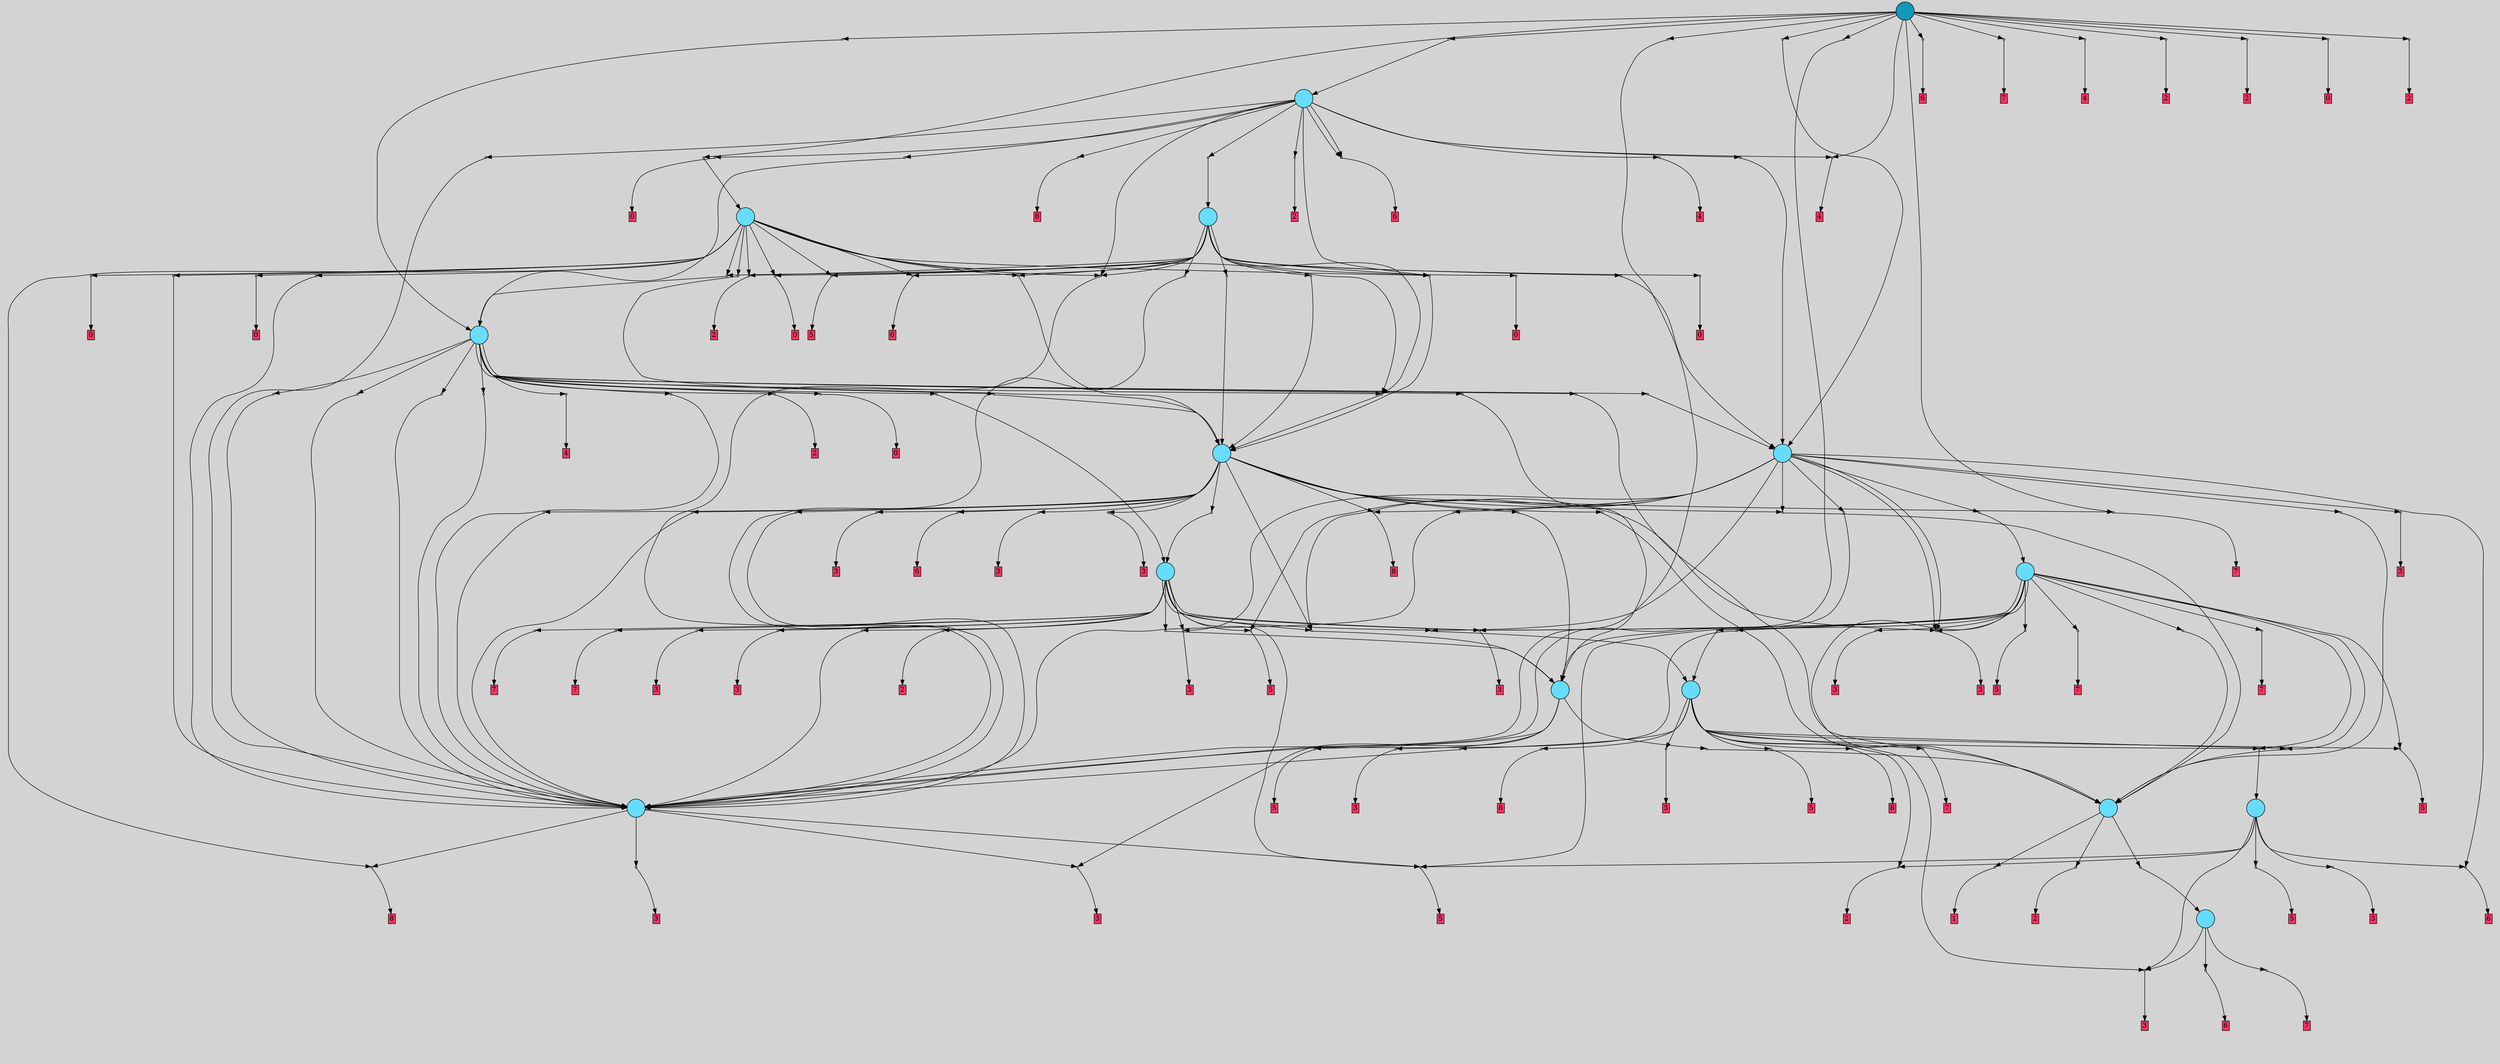 // File exported with GEGELATI v1.3.1
// On the 2024-07-13 07:13:39
// With the MARL::MarlTPGGraphDotExporter
digraph{
	graph[pad = "0.212, 0.055" bgcolor = lightgray]
	node[shape=circle style = filled label = ""]
		T25 [fillcolor="#66ddff"]
		T28 [fillcolor="#66ddff"]
		T40 [fillcolor="#66ddff"]
		T43 [fillcolor="#66ddff"]
		T65 [fillcolor="#66ddff"]
		T87 [fillcolor="#66ddff"]
		T187 [fillcolor="#66ddff"]
		T233 [fillcolor="#66ddff"]
		T283 [fillcolor="#66ddff"]
		T302 [fillcolor="#66ddff"]
		T619 [fillcolor="#66ddff"]
		T725 [fillcolor="#66ddff"]
		T745 [fillcolor="#66ddff"]
		T835 [fillcolor="#66ddff"]
		T925 [fillcolor="#1199bb"]
		P26494 [fillcolor="#cccccc" shape=point] //
		I26494 [shape=box style=invis label="8|4&0|5#4|6&#92;n0|3&1|1#2|6&#92;n"]
		P26494 -> I26494[style=invis]
		A14895 [fillcolor="#ff3366" shape=box margin=0.03 width=0 height=0 label="6"]
		T25 -> P26494 -> A14895
		P26495 [fillcolor="#cccccc" shape=point] //
		I26495 [shape=box style=invis label="3|6&1|7#4|7&#92;n4|2&0|1#0|3&#92;n5|6&4|7#3|1&#92;n0|6&4|0#4|1&#92;n6|7&1|6#0|7&#92;n8|0&1|5#3|3&#92;n5|6&3|1#1|7&#92;n1|6&0|4#3|7&#92;n6|0&2|2#4|4&#92;n"]
		P26495 -> I26495[style=invis]
		A14896 [fillcolor="#ff3366" shape=box margin=0.03 width=0 height=0 label="7"]
		T25 -> P26495 -> A14896
		P26496 [fillcolor="#cccccc" shape=point] //
		I26496 [shape=box style=invis label="7|1&1|2#3|5&#92;n8|3&2|0#3|1&#92;n2|5&0|0#3|7&#92;n0|2&0|7#3|3&#92;n3|0&0|0#2|3&#92;n8|3&4|2#2|6&#92;n2|5&1|6#2|1&#92;n"]
		P26496 -> I26496[style=invis]
		A14897 [fillcolor="#ff3366" shape=box margin=0.03 width=0 height=0 label="3"]
		T25 -> P26496 -> A14897
		P26497 [fillcolor="#cccccc" shape=point] //
		I26497 [shape=box style=invis label="4|6&4|7#0|3&#92;n"]
		P26497 -> I26497[style=invis]
		A14898 [fillcolor="#ff3366" shape=box margin=0.03 width=0 height=0 label="3"]
		T28 -> P26497 -> A14898
		P26498 [fillcolor="#cccccc" shape=point] //
		I26498 [shape=box style=invis label="0|4&2|0#0|2&#92;n2|0&3|4#4|4&#92;n8|0&0|7#1|7&#92;n4|1&3|7#1|3&#92;n5|7&2|7#1|2&#92;n6|4&0|4#3|4&#92;n7|3&2|4#1|2&#92;n7|0&2|7#4|5&#92;n"]
		P26498 -> I26498[style=invis]
		A14899 [fillcolor="#ff3366" shape=box margin=0.03 width=0 height=0 label="8"]
		T28 -> P26498 -> A14899
		P26499 [fillcolor="#cccccc" shape=point] //
		I26499 [shape=box style=invis label="1|7&3|4#1|0&#92;n0|5&0|2#0|1&#92;n2|4&3|2#4|1&#92;n"]
		P26499 -> I26499[style=invis]
		A14900 [fillcolor="#ff3366" shape=box margin=0.03 width=0 height=0 label="5"]
		T28 -> P26499 -> A14900
		P26500 [fillcolor="#cccccc" shape=point] //
		I26500 [shape=box style=invis label="6|3&2|3#4|1&#92;n6|3&1|5#1|1&#92;n5|4&3|3#3|6&#92;n4|1&4|2#0|6&#92;n7|0&2|2#4|7&#92;n"]
		P26500 -> I26500[style=invis]
		A14901 [fillcolor="#ff3366" shape=box margin=0.03 width=0 height=0 label="3"]
		T28 -> P26500 -> A14901
		P26501 [fillcolor="#cccccc" shape=point] //
		I26501 [shape=box style=invis label="6|5&2|6#4|7&#92;n4|7&2|4#2|5&#92;n1|5&2|3#4|5&#92;n0|3&3|0#0|5&#92;n"]
		P26501 -> I26501[style=invis]
		A14902 [fillcolor="#ff3366" shape=box margin=0.03 width=0 height=0 label="6"]
		T40 -> P26501 -> A14902
		P26502 [fillcolor="#cccccc" shape=point] //
		I26502 [shape=box style=invis label="4|4&1|2#2|7&#92;n2|4&4|2#2|0&#92;n4|7&2|5#1|6&#92;n1|5&4|5#3|0&#92;n4|7&0|3#4|0&#92;n3|1&2|2#1|0&#92;n"]
		P26502 -> I26502[style=invis]
		A14903 [fillcolor="#ff3366" shape=box margin=0.03 width=0 height=0 label="2"]
		T40 -> P26502 -> A14903
		P26503 [fillcolor="#cccccc" shape=point] //
		I26503 [shape=box style=invis label="2|4&0|4#1|3&#92;n4|2&0|3#3|6&#92;n6|4&2|5#4|3&#92;n"]
		P26503 -> I26503[style=invis]
		A14904 [fillcolor="#ff3366" shape=box margin=0.03 width=0 height=0 label="5"]
		T40 -> P26503 -> A14904
		T40 -> P26496
		T40 -> P26499
		P26504 [fillcolor="#cccccc" shape=point] //
		I26504 [shape=box style=invis label="7|1&1|2#3|5&#92;n0|0&2|2#2|4&#92;n2|5&0|0#3|7&#92;n0|2&0|7#3|3&#92;n8|3&2|0#3|1&#92;n8|3&4|2#2|6&#92;n2|5&1|6#2|1&#92;n"]
		P26504 -> I26504[style=invis]
		A14905 [fillcolor="#ff3366" shape=box margin=0.03 width=0 height=0 label="3"]
		T40 -> P26504 -> A14905
		P26505 [fillcolor="#cccccc" shape=point] //
		I26505 [shape=box style=invis label="4|5&1|0#2|6&#92;n5|1&3|5#3|0&#92;n6|0&3|0#2|3&#92;n"]
		P26505 -> I26505[style=invis]
		A14906 [fillcolor="#ff3366" shape=box margin=0.03 width=0 height=0 label="1"]
		T43 -> P26505 -> A14906
		P26506 [fillcolor="#cccccc" shape=point] //
		I26506 [shape=box style=invis label="7|0&2|7#0|0&#92;n7|4&2|1#0|3&#92;n2|7&2|4#0|1&#92;n1|4&2|1#2|2&#92;n1|7&3|0#3|4&#92;n"]
		P26506 -> I26506[style=invis]
		A14907 [fillcolor="#ff3366" shape=box margin=0.03 width=0 height=0 label="2"]
		T43 -> P26506 -> A14907
		P26507 [fillcolor="#cccccc" shape=point] //
		I26507 [shape=box style=invis label="1|7&3|4#1|7&#92;n2|7&3|2#4|1&#92;n2|0&2|1#3|2&#92;n"]
		P26507 -> I26507[style=invis]
		T43 -> P26507 -> T25
		P26508 [fillcolor="#cccccc" shape=point] //
		I26508 [shape=box style=invis label="5|0&4|7#0|6&#92;n0|5&0|2#0|1&#92;n0|3&3|0#4|1&#92;n1|2&3|4#1|0&#92;n5|1&2|2#0|1&#92;n"]
		P26508 -> I26508[style=invis]
		A14908 [fillcolor="#ff3366" shape=box margin=0.03 width=0 height=0 label="5"]
		T65 -> P26508 -> A14908
		P26509 [fillcolor="#cccccc" shape=point] //
		I26509 [shape=box style=invis label="7|4&1|2#3|5&#92;n0|0&2|2#2|4&#92;n8|3&4|2#2|6&#92;n2|5&1|6#2|3&#92;n0|2&0|7#3|3&#92;n"]
		P26509 -> I26509[style=invis]
		T65 -> P26509 -> T43
		T65 -> P26500
		P26510 [fillcolor="#cccccc" shape=point] //
		I26510 [shape=box style=invis label="6|3&2|3#4|1&#92;n5|4&3|3#3|6&#92;n8|4&4|3#2|0&#92;n6|3&1|5#1|1&#92;n4|1&4|1#0|6&#92;n7|0&2|2#4|7&#92;n"]
		P26510 -> I26510[style=invis]
		A14909 [fillcolor="#ff3366" shape=box margin=0.03 width=0 height=0 label="3"]
		T65 -> P26510 -> A14909
		T87 -> P26502
		P26511 [fillcolor="#cccccc" shape=point] //
		I26511 [shape=box style=invis label="5|1&2|2#0|1&#92;n8|7&4|1#3|5&#92;n0|5&0|2#0|1&#92;n2|3&3|0#4|1&#92;n1|2&3|4#1|0&#92;n5|0&4|7#0|6&#92;n"]
		P26511 -> I26511[style=invis]
		A14910 [fillcolor="#ff3366" shape=box margin=0.03 width=0 height=0 label="5"]
		T87 -> P26511 -> A14910
		P26512 [fillcolor="#cccccc" shape=point] //
		I26512 [shape=box style=invis label="2|5&1|6#2|3&#92;n3|4&4|7#2|7&#92;n0|5&1|0#1|5&#92;n0|0&0|2#2|4&#92;n0|2&0|7#3|3&#92;n5|5&0|5#0|5&#92;n"]
		P26512 -> I26512[style=invis]
		T87 -> P26512 -> T43
		P26513 [fillcolor="#cccccc" shape=point] //
		I26513 [shape=box style=invis label="6|7&3|2#0|7&#92;n1|6&0|7#3|4&#92;n3|7&1|2#1|7&#92;n3|5&3|3#0|2&#92;n0|3&0|4#0|1&#92;n6|0&1|7#2|6&#92;n"]
		P26513 -> I26513[style=invis]
		T87 -> P26513 -> T28
		P26514 [fillcolor="#cccccc" shape=point] //
		I26514 [shape=box style=invis label="0|4&2|0#0|2&#92;n4|1&3|7#1|3&#92;n8|0&0|7#1|7&#92;n5|7&2|7#1|2&#92;n6|4&0|4#3|4&#92;n7|3&2|4#1|2&#92;n7|0&2|6#4|5&#92;n5|6&0|1#4|1&#92;n"]
		P26514 -> I26514[style=invis]
		A14911 [fillcolor="#ff3366" shape=box margin=0.03 width=0 height=0 label="8"]
		T87 -> P26514 -> A14911
		P26515 [fillcolor="#cccccc" shape=point] //
		I26515 [shape=box style=invis label="7|1&2|1#3|3&#92;n1|6&0|4#3|7&#92;n5|6&4|7#3|1&#92;n6|0&2|2#4|5&#92;n7|6&4|2#4|1&#92;n3|6&1|7#4|7&#92;n5|6&3|1#1|7&#92;n5|0&2|6#2|7&#92;n8|5&1|5#3|3&#92;n7|2&2|5#3|6&#92;n"]
		P26515 -> I26515[style=invis]
		A14912 [fillcolor="#ff3366" shape=box margin=0.03 width=0 height=0 label="7"]
		T87 -> P26515 -> A14912
		P26516 [fillcolor="#cccccc" shape=point] //
		I26516 [shape=box style=invis label="6|3&3|2#0|0&#92;n3|4&3|4#1|7&#92;n4|3&1|5#3|6&#92;n7|2&3|5#1|0&#92;n3|3&2|4#3|4&#92;n4|2&0|2#3|0&#92;n3|5&0|3#0|2&#92;n6|0&3|4#2|0&#92;n"]
		P26516 -> I26516[style=invis]
		A14913 [fillcolor="#ff3366" shape=box margin=0.03 width=0 height=0 label="3"]
		T87 -> P26516 -> A14913
		P26517 [fillcolor="#cccccc" shape=point] //
		I26517 [shape=box style=invis label="1|7&1|1#1|0&#92;n7|0&3|1#0|1&#92;n8|3&3|1#4|5&#92;n"]
		P26517 -> I26517[style=invis]
		A14914 [fillcolor="#ff3366" shape=box margin=0.03 width=0 height=0 label="5"]
		T87 -> P26517 -> A14914
		P26518 [fillcolor="#cccccc" shape=point] //
		I26518 [shape=box style=invis label="7|1&1|2#3|5&#92;n0|0&2|2#2|4&#92;n0|2&0|7#3|3&#92;n2|5&0|0#3|7&#92;n8|3&2|0#3|1&#92;n8|3&4|2#2|6&#92;n2|5&3|6#2|1&#92;n6|1&3|5#4|2&#92;n"]
		P26518 -> I26518[style=invis]
		T87 -> P26518 -> T40
		P26519 [fillcolor="#cccccc" shape=point] //
		I26519 [shape=box style=invis label="5|2&4|2#1|2&#92;n0|5&4|1#1|6&#92;n1|4&2|4#0|6&#92;n7|6&0|5#3|3&#92;n8|5&4|2#0|5&#92;n3|5&1|2#3|3&#92;n5|1&0|3#3|2&#92;n6|7&3|5#2|4&#92;n8|2&1|2#3|7&#92;n5|4&4|5#1|6&#92;n"]
		P26519 -> I26519[style=invis]
		A14915 [fillcolor="#ff3366" shape=box margin=0.03 width=0 height=0 label="8"]
		T87 -> P26519 -> A14915
		T87 -> P26496
		T187 -> P26511
		P26520 [fillcolor="#cccccc" shape=point] //
		I26520 [shape=box style=invis label="4|5&0|1#4|3&#92;n0|5&0|7#3|3&#92;n3|4&4|7#2|7&#92;n0|0&0|2#2|4&#92;n6|3&2|4#2|0&#92;n5|5&4|5#0|7&#92;n"]
		P26520 -> I26520[style=invis]
		T187 -> P26520 -> T43
		P26521 [fillcolor="#cccccc" shape=point] //
		I26521 [shape=box style=invis label="6|0&2|6#0|7&#92;n1|5&3|5#2|3&#92;n1|7&4|2#4|2&#92;n7|7&2|5#1|6&#92;n3|6&0|4#3|7&#92;n7|5&4|5#0|2&#92;n5|6&4|1#1|7&#92;n1|7&2|6#4|0&#92;n4|6&4|7#4|4&#92;n"]
		P26521 -> I26521[style=invis]
		A14916 [fillcolor="#ff3366" shape=box margin=0.03 width=0 height=0 label="7"]
		T187 -> P26521 -> A14916
		P26522 [fillcolor="#cccccc" shape=point] //
		I26522 [shape=box style=invis label="8|6&1|0#2|4&#92;n6|3&3|2#0|0&#92;n8|4&0|7#2|1&#92;n4|3&1|5#3|6&#92;n4|2&0|2#3|0&#92;n8|5&0|3#2|6&#92;n3|5&0|5#0|2&#92;n1|2&3|5#1|0&#92;n7|7&3|4#3|4&#92;n"]
		P26522 -> I26522[style=invis]
		A14917 [fillcolor="#ff3366" shape=box margin=0.03 width=0 height=0 label="3"]
		T187 -> P26522 -> A14917
		P26523 [fillcolor="#cccccc" shape=point] //
		I26523 [shape=box style=invis label="6|7&1|0#4|1&#92;n3|5&4|6#1|4&#92;n4|1&2|3#0|0&#92;n2|0&4|1#2|0&#92;n2|1&4|2#3|3&#92;n4|3&4|4#2|2&#92;n"]
		P26523 -> I26523[style=invis]
		T187 -> P26523 -> T87
		P26524 [fillcolor="#cccccc" shape=point] //
		I26524 [shape=box style=invis label="4|1&4|2#0|6&#92;n6|3&1|5#1|1&#92;n6|3&2|3#4|1&#92;n3|7&3|7#3|4&#92;n7|0&2|2#4|7&#92;n"]
		P26524 -> I26524[style=invis]
		A14918 [fillcolor="#ff3366" shape=box margin=0.03 width=0 height=0 label="3"]
		T187 -> P26524 -> A14918
		T187 -> P26499
		P26525 [fillcolor="#cccccc" shape=point] //
		I26525 [shape=box style=invis label="3|5&3|3#0|2&#92;n6|7&3|2#0|7&#92;n1|0&3|4#1|1&#92;n0|3&0|4#1|1&#92;n8|1&0|4#2|7&#92;n"]
		P26525 -> I26525[style=invis]
		T187 -> P26525 -> T28
		P26526 [fillcolor="#cccccc" shape=point] //
		I26526 [shape=box style=invis label="8|6&1|0#2|4&#92;n6|3&3|2#0|0&#92;n4|2&0|2#3|0&#92;n8|4&0|7#2|1&#92;n8|5&0|0#2|6&#92;n3|5&0|5#0|2&#92;n1|2&3|5#1|0&#92;n7|7&3|4#3|4&#92;n"]
		P26526 -> I26526[style=invis]
		A14919 [fillcolor="#ff3366" shape=box margin=0.03 width=0 height=0 label="3"]
		T187 -> P26526 -> A14919
		P26527 [fillcolor="#cccccc" shape=point] //
		I26527 [shape=box style=invis label="4|2&0|6#0|0&#92;n1|7&1|1#1|0&#92;n8|2&0|2#2|3&#92;n"]
		P26527 -> I26527[style=invis]
		A14920 [fillcolor="#ff3366" shape=box margin=0.03 width=0 height=0 label="5"]
		T187 -> P26527 -> A14920
		T187 -> P26512
		T187 -> P26518
		T187 -> P26515
		T187 -> P26522
		P26528 [fillcolor="#cccccc" shape=point] //
		I26528 [shape=box style=invis label="1|6&0|4#3|7&#92;n7|1&2|1#3|3&#92;n5|6&4|7#3|1&#92;n3|6&1|7#4|7&#92;n7|6&4|2#4|1&#92;n6|0&2|2#4|5&#92;n5|6&3|1#1|7&#92;n6|0&2|6#2|7&#92;n8|5&3|5#3|3&#92;n7|2&2|5#3|6&#92;n"]
		P26528 -> I26528[style=invis]
		A14921 [fillcolor="#ff3366" shape=box margin=0.03 width=0 height=0 label="7"]
		T187 -> P26528 -> A14921
		P26529 [fillcolor="#cccccc" shape=point] //
		I26529 [shape=box style=invis label="8|3&0|3#2|6&#92;n7|0&2|6#2|7&#92;n8|4&0|7#2|1&#92;n7|2&3|4#3|4&#92;n1|7&3|5#1|0&#92;n4|2&0|6#3|0&#92;n8|3&2|6#4|6&#92;n"]
		P26529 -> I26529[style=invis]
		A14922 [fillcolor="#ff3366" shape=box margin=0.03 width=0 height=0 label="3"]
		T233 -> P26529 -> A14922
		P26530 [fillcolor="#cccccc" shape=point] //
		I26530 [shape=box style=invis label="2|0&4|1#2|0&#92;n3|5&4|6#1|4&#92;n4|1&2|3#0|0&#92;n6|7&1|0#3|1&#92;n2|1&4|2#3|3&#92;n"]
		P26530 -> I26530[style=invis]
		T233 -> P26530 -> T87
		P26531 [fillcolor="#cccccc" shape=point] //
		I26531 [shape=box style=invis label="5|4&3|3#3|6&#92;n6|3&1|5#1|1&#92;n6|3&2|3#4|1&#92;n2|1&4|2#0|6&#92;n7|0&2|2#4|7&#92;n"]
		P26531 -> I26531[style=invis]
		A14923 [fillcolor="#ff3366" shape=box margin=0.03 width=0 height=0 label="3"]
		T233 -> P26531 -> A14923
		T233 -> P26499
		P26532 [fillcolor="#cccccc" shape=point] //
		I26532 [shape=box style=invis label="8|5&1|0#2|4&#92;n8|4&0|7#2|1&#92;n0|0&2|5#0|7&#92;n4|3&1|5#3|7&#92;n0|7&3|4#3|4&#92;n8|2&0|3#2|6&#92;n3|5&0|5#0|2&#92;n1|2&4|5#1|0&#92;n5|4&0|5#1|5&#92;n"]
		P26532 -> I26532[style=invis]
		A14924 [fillcolor="#ff3366" shape=box margin=0.03 width=0 height=0 label="3"]
		T233 -> P26532 -> A14924
		P26533 [fillcolor="#cccccc" shape=point] //
		I26533 [shape=box style=invis label="2|4&1|2#4|1&#92;n0|5&0|2#0|1&#92;n1|6&4|7#2|6&#92;n1|7&3|4#1|0&#92;n"]
		P26533 -> I26533[style=invis]
		A14925 [fillcolor="#ff3366" shape=box margin=0.03 width=0 height=0 label="5"]
		T233 -> P26533 -> A14925
		P26534 [fillcolor="#cccccc" shape=point] //
		I26534 [shape=box style=invis label="6|7&1|5#3|0&#92;n1|0&0|4#2|2&#92;n3|2&1|3#2|3&#92;n8|0&0|2#1|4&#92;n2|2&4|6#2|1&#92;n8|7&1|6#4|3&#92;n6|3&2|3#4|1&#92;n2|4&0|0#3|6&#92;n"]
		P26534 -> I26534[style=invis]
		T233 -> P26534 -> T65
		T233 -> P26522
		T233 -> P26522
		P26535 [fillcolor="#cccccc" shape=point] //
		I26535 [shape=box style=invis label="8|3&4|1#2|4&#92;n7|1&1|4#1|1&#92;n8|7&0|5#4|2&#92;n8|2&3|5#0|4&#92;n8|2&2|4#0|4&#92;n1|2&0|6#1|5&#92;n2|0&0|1#1|2&#92;n3|4&2|5#1|4&#92;n0|3&1|7#2|1&#92;n"]
		P26535 -> I26535[style=invis]
		T233 -> P26535 -> T28
		P26536 [fillcolor="#cccccc" shape=point] //
		I26536 [shape=box style=invis label="6|7&1|5#3|0&#92;n1|0&0|4#2|2&#92;n6|5&4|1#3|6&#92;n8|0&0|2#1|4&#92;n2|2&4|6#2|1&#92;n8|7&1|6#4|3&#92;n6|3&2|3#4|1&#92;n3|2&1|3#2|3&#92;n0|4&0|0#3|6&#92;n"]
		P26536 -> I26536[style=invis]
		T233 -> P26536 -> T65
		P26537 [fillcolor="#cccccc" shape=point] //
		I26537 [shape=box style=invis label="1|7&3|0#3|4&#92;n7|4&2|1#0|3&#92;n3|7&2|4#0|1&#92;n1|4&2|1#2|2&#92;n7|0&2|7#0|0&#92;n"]
		P26537 -> I26537[style=invis]
		A14926 [fillcolor="#ff3366" shape=box margin=0.03 width=0 height=0 label="2"]
		T233 -> P26537 -> A14926
		P26538 [fillcolor="#cccccc" shape=point] //
		I26538 [shape=box style=invis label="6|0&2|6#2|7&#92;n7|1&2|1#3|3&#92;n5|6&4|7#3|1&#92;n8|5&3|5#3|3&#92;n7|1&4|2#4|1&#92;n6|0&2|2#4|5&#92;n5|6&3|1#1|7&#92;n1|5&0|4#3|7&#92;n3|6&1|7#4|7&#92;n7|2&2|5#3|6&#92;n"]
		P26538 -> I26538[style=invis]
		A14927 [fillcolor="#ff3366" shape=box margin=0.03 width=0 height=0 label="7"]
		T233 -> P26538 -> A14927
		P26539 [fillcolor="#cccccc" shape=point] //
		I26539 [shape=box style=invis label="1|6&0|4#3|7&#92;n7|1&2|1#3|3&#92;n4|6&2|7#1|0&#92;n5|6&4|7#3|1&#92;n7|6&4|2#4|1&#92;n6|0&2|2#4|5&#92;n6|0&2|4#2|7&#92;n5|6&3|1#1|7&#92;n8|5&3|5#3|3&#92;n7|2&2|5#3|6&#92;n"]
		P26539 -> I26539[style=invis]
		A14928 [fillcolor="#ff3366" shape=box margin=0.03 width=0 height=0 label="7"]
		T233 -> P26539 -> A14928
		P26540 [fillcolor="#cccccc" shape=point] //
		I26540 [shape=box style=invis label="5|5&4|7#0|7&#92;n0|5&0|7#3|3&#92;n0|0&0|2#2|4&#92;n6|3&2|4#2|0&#92;n"]
		P26540 -> I26540[style=invis]
		T283 -> P26540 -> T43
		P26541 [fillcolor="#cccccc" shape=point] //
		I26541 [shape=box style=invis label="1|7&0|6#4|3&#92;n5|5&3|3#3|6&#92;n2|2&3|6#1|4&#92;n6|0&3|1#1|6&#92;n8|6&0|2#2|7&#92;n0|5&2|1#0|0&#92;n0|5&2|5#0|1&#92;n"]
		P26541 -> I26541[style=invis]
		T283 -> P26541 -> T28
		P26542 [fillcolor="#cccccc" shape=point] //
		I26542 [shape=box style=invis label="0|5&3|7#0|4&#92;n8|6&4|2#4|4&#92;n0|0&4|1#1|5&#92;n6|7&0|7#1|4&#92;n8|3&0|0#0|4&#92;n8|6&0|3#2|2&#92;n3|7&1|6#0|6&#92;n"]
		P26542 -> I26542[style=invis]
		T283 -> P26542 -> T187
		P26543 [fillcolor="#cccccc" shape=point] //
		I26543 [shape=box style=invis label="2|6&4|6#2|1&#92;n1|0&0|4#2|2&#92;n3|2&1|3#2|3&#92;n8|0&0|2#1|4&#92;n6|7&1|5#3|0&#92;n8|7&1|6#4|3&#92;n6|3&2|3#4|1&#92;n2|4&0|0#3|6&#92;n"]
		P26543 -> I26543[style=invis]
		T283 -> P26543 -> T65
		P26544 [fillcolor="#cccccc" shape=point] //
		I26544 [shape=box style=invis label="4|1&3|7#1|3&#92;n7|0&2|7#4|5&#92;n0|4&2|0#0|2&#92;n5|7&2|7#1|2&#92;n5|5&0|4#1|2&#92;n2|0&2|4#4|4&#92;n8|0&2|4#1|2&#92;n4|6&1|2#4|3&#92;n"]
		P26544 -> I26544[style=invis]
		A14929 [fillcolor="#ff3366" shape=box margin=0.03 width=0 height=0 label="8"]
		T283 -> P26544 -> A14929
		T283 -> P26501
		P26545 [fillcolor="#cccccc" shape=point] //
		I26545 [shape=box style=invis label="7|1&1|2#3|5&#92;n8|3&2|0#3|1&#92;n2|5&0|0#3|7&#92;n2|5&1|6#2|1&#92;n3|0&0|0#2|3&#92;n8|3&0|2#2|6&#92;n0|2&0|7#3|3&#92;n"]
		P26545 -> I26545[style=invis]
		A14930 [fillcolor="#ff3366" shape=box margin=0.03 width=0 height=0 label="3"]
		T283 -> P26545 -> A14930
		T283 -> P26524
		T283 -> P26533
		T283 -> P26524
		P26546 [fillcolor="#cccccc" shape=point] //
		I26546 [shape=box style=invis label="1|2&1|6#0|1&#92;n2|3&1|4#3|3&#92;n0|0&2|3#2|4&#92;n0|4&0|5#0|5&#92;n"]
		P26546 -> I26546[style=invis]
		T283 -> P26546 -> T43
		T283 -> P26529
		T283 -> P26530
		T283 -> P26536
		P26547 [fillcolor="#cccccc" shape=point] //
		I26547 [shape=box style=invis label="6|3&2|4#2|0&#92;n0|5&0|7#3|3&#92;n5|5&3|7#0|7&#92;n"]
		P26547 -> I26547[style=invis]
		T302 -> P26547 -> T43
		P26548 [fillcolor="#cccccc" shape=point] //
		I26548 [shape=box style=invis label="6|7&3|2#0|7&#92;n6|7&3|3#4|0&#92;n1|0&1|4#1|2&#92;n3|5&3|3#0|2&#92;n0|3&0|4#1|1&#92;n1|6&0|3#3|4&#92;n"]
		P26548 -> I26548[style=invis]
		T302 -> P26548 -> T28
		P26549 [fillcolor="#cccccc" shape=point] //
		I26549 [shape=box style=invis label="8|6&0|3#2|2&#92;n8|6&1|2#4|4&#92;n0|0&4|1#1|5&#92;n6|7&0|7#1|4&#92;n8|3&0|0#0|4&#92;n0|5&3|7#0|4&#92;n"]
		P26549 -> I26549[style=invis]
		T302 -> P26549 -> T233
		P26550 [fillcolor="#cccccc" shape=point] //
		I26550 [shape=box style=invis label="3|7&3|0#3|1&#92;n2|6&4|6#2|1&#92;n3|6&2|4#3|4&#92;n8|7&1|6#2|3&#92;n8|0&0|2#1|4&#92;n6|7&4|5#3|0&#92;n1|0&0|4#2|2&#92;n6|3&2|3#4|1&#92;n3|2&1|3#2|3&#92;n"]
		P26550 -> I26550[style=invis]
		T302 -> P26550 -> T65
		P26551 [fillcolor="#cccccc" shape=point] //
		I26551 [shape=box style=invis label="4|0&2|5#1|2&#92;n3|5&3|4#3|4&#92;n4|3&2|4#2|3&#92;n6|1&0|1#2|7&#92;n"]
		P26551 -> I26551[style=invis]
		A14931 [fillcolor="#ff3366" shape=box margin=0.03 width=0 height=0 label="3"]
		T302 -> P26551 -> A14931
		T302 -> P26544
		P26552 [fillcolor="#cccccc" shape=point] //
		I26552 [shape=box style=invis label="5|0&1|7#1|1&#92;n6|5&2|6#4|5&#92;n1|6&3|7#3|5&#92;n8|4&4|2#4|5&#92;n0|6&0|5#4|2&#92;n"]
		P26552 -> I26552[style=invis]
		A14932 [fillcolor="#ff3366" shape=box margin=0.03 width=0 height=0 label="6"]
		T302 -> P26552 -> A14932
		P26553 [fillcolor="#cccccc" shape=point] //
		I26553 [shape=box style=invis label="2|5&0|0#3|7&#92;n8|3&2|0#3|1&#92;n7|1&1|2#3|5&#92;n0|2&4|7#3|3&#92;n3|0&0|0#2|3&#92;n8|3&4|2#2|6&#92;n2|5&1|6#2|1&#92;n4|4&4|5#1|0&#92;n"]
		P26553 -> I26553[style=invis]
		A14933 [fillcolor="#ff3366" shape=box margin=0.03 width=0 height=0 label="3"]
		T302 -> P26553 -> A14933
		P26554 [fillcolor="#cccccc" shape=point] //
		I26554 [shape=box style=invis label="8|6&4|0#2|6&#92;n1|0&1|4#3|4&#92;n1|6&0|3#3|4&#92;n3|6&2|1#0|6&#92;n3|0&1|1#2|3&#92;n"]
		P26554 -> I26554[style=invis]
		T302 -> P26554 -> T28
		T302 -> P26536
		T302 -> P26524
		T302 -> P26546
		P26555 [fillcolor="#cccccc" shape=point] //
		I26555 [shape=box style=invis label="6|7&3|2#0|7&#92;n3|5&3|3#0|2&#92;n1|0&1|4#1|1&#92;n0|3&0|4#1|1&#92;n1|6&0|3#3|4&#92;n"]
		P26555 -> I26555[style=invis]
		T302 -> P26555 -> T28
		P26556 [fillcolor="#cccccc" shape=point] //
		I26556 [shape=box style=invis label="1|6&0|4#3|7&#92;n7|1&2|1#3|3&#92;n5|6&4|7#3|1&#92;n3|6&1|7#4|7&#92;n7|2&2|5#3|6&#92;n6|0&2|2#4|5&#92;n5|6&3|1#1|7&#92;n6|0&2|6#2|7&#92;n8|5&3|5#3|3&#92;n1|6&4|2#4|1&#92;n"]
		P26556 -> I26556[style=invis]
		A14934 [fillcolor="#ff3366" shape=box margin=0.03 width=0 height=0 label="7"]
		T302 -> P26556 -> A14934
		P26557 [fillcolor="#cccccc" shape=point] //
		I26557 [shape=box style=invis label="4|3&1|7#4|2&#92;n3|0&0|2#0|0&#92;n7|5&1|5#4|4&#92;n1|4&0|7#3|1&#92;n1|3&2|1#1|2&#92;n3|3&2|2#2|6&#92;n"]
		P26557 -> I26557[style=invis]
		A14935 [fillcolor="#ff3366" shape=box margin=0.03 width=0 height=0 label="3"]
		T302 -> P26557 -> A14935
		P26558 [fillcolor="#cccccc" shape=point] //
		I26558 [shape=box style=invis label="2|6&4|6#2|1&#92;n6|7&1|2#3|0&#92;n3|2&1|3#2|3&#92;n1|0&0|4#2|2&#92;n8|3&1|6#3|3&#92;n2|4&0|0#3|6&#92;n8|0&2|2#1|2&#92;n4|3&4|7#4|1&#92;n"]
		P26558 -> I26558[style=invis]
		A14936 [fillcolor="#ff3366" shape=box margin=0.03 width=0 height=0 label="4"]
		T619 -> P26558 -> A14936
		P26559 [fillcolor="#cccccc" shape=point] //
		I26559 [shape=box style=invis label="4|6&1|0#4|7&#92;n3|6&2|1#0|6&#92;n3|4&1|1#2|3&#92;n4|5&0|0#0|0&#92;n8|5&0|7#3|7&#92;n8|0&2|0#2|6&#92;n4|7&1|3#3|5&#92;n"]
		P26559 -> I26559[style=invis]
		T619 -> P26559 -> T28
		P26560 [fillcolor="#cccccc" shape=point] //
		I26560 [shape=box style=invis label="4|0&4|6#4|0&#92;n2|4&2|6#4|7&#92;n4|5&3|3#0|5&#92;n7|2&3|6#4|1&#92;n"]
		P26560 -> I26560[style=invis]
		A14937 [fillcolor="#ff3366" shape=box margin=0.03 width=0 height=0 label="0"]
		T619 -> P26560 -> A14937
		P26561 [fillcolor="#cccccc" shape=point] //
		I26561 [shape=box style=invis label="6|6&3|4#3|6&#92;n6|3&1|4#2|0&#92;n6|1&4|2#4|2&#92;n0|5&0|1#3|7&#92;n4|3&1|2#2|7&#92;n6|1&3|2#2|2&#92;n1|0&3|7#0|7&#92;n"]
		P26561 -> I26561[style=invis]
		T619 -> P26561 -> T43
		P26562 [fillcolor="#cccccc" shape=point] //
		I26562 [shape=box style=invis label="6|5&4|7#4|5&#92;n0|0&4|7#2|4&#92;n8|0&1|3#1|7&#92;n1|6&3|0#0|5&#92;n"]
		P26562 -> I26562[style=invis]
		T619 -> P26562 -> T302
		P26563 [fillcolor="#cccccc" shape=point] //
		I26563 [shape=box style=invis label="8|6&1|2#4|4&#92;n8|1&0|0#0|4&#92;n6|7&0|7#1|4&#92;n0|0&4|1#1|5&#92;n0|5&3|7#0|4&#92;n"]
		P26563 -> I26563[style=invis]
		T619 -> P26563 -> T233
		P26564 [fillcolor="#cccccc" shape=point] //
		I26564 [shape=box style=invis label="3|0&1|1#2|3&#92;n7|3&1|7#0|7&#92;n1|0&1|6#2|3&#92;n8|7&2|0#2|5&#92;n6|3&2|2#4|7&#92;n3|6&2|1#0|6&#92;n"]
		P26564 -> I26564[style=invis]
		T619 -> P26564 -> T28
		P26565 [fillcolor="#cccccc" shape=point] //
		I26565 [shape=box style=invis label="0|4&3|1#3|7&#92;n2|0&2|2#2|2&#92;n3|1&4|5#4|4&#92;n3|3&3|2#0|7&#92;n"]
		P26565 -> I26565[style=invis]
		T619 -> P26565 -> T302
		P26566 [fillcolor="#cccccc" shape=point] //
		I26566 [shape=box style=invis label="3|4&1|1#2|3&#92;n2|7&4|0#4|6&#92;n4|6&1|0#0|7&#92;n5|0&2|0#2|6&#92;n3|6&2|1#3|6&#92;n4|7&4|3#3|5&#92;n8|5&0|7#3|7&#92;n3|2&4|3#3|0&#92;n6|0&4|5#3|7&#92;n4|3&0|0#0|4&#92;n"]
		P26566 -> I26566[style=invis]
		T619 -> P26566 -> T28
		P26567 [fillcolor="#cccccc" shape=point] //
		I26567 [shape=box style=invis label="6|3&2|3#4|1&#92;n2|6&4|6#2|1&#92;n0|3&3|2#4|3&#92;n1|2&1|3#2|3&#92;n5|7&0|0#3|6&#92;n8|0&0|2#4|4&#92;n1|0&2|4#2|2&#92;n6|7&1|5#4|5&#92;n8|7&1|6#4|3&#92;n2|4&0|0#3|6&#92;n"]
		P26567 -> I26567[style=invis]
		T619 -> P26567 -> T65
		P26568 [fillcolor="#cccccc" shape=point] //
		I26568 [shape=box style=invis label="1|4&2|1#2|2&#92;n6|4&4|3#4|0&#92;n1|0&4|0#2|7&#92;n"]
		P26568 -> I26568[style=invis]
		A14938 [fillcolor="#ff3366" shape=box margin=0.03 width=0 height=0 label="2"]
		T619 -> P26568 -> A14938
		P26569 [fillcolor="#cccccc" shape=point] //
		I26569 [shape=box style=invis label="0|4&2|0#0|2&#92;n7|0&2|7#4|5&#92;n4|1&3|5#1|3&#92;n1|7&2|0#1|5&#92;n8|3&2|4#1|2&#92;n6|4&4|4#3|4&#92;n5|5&0|4#1|2&#92;n2|0&2|4#4|4&#92;n5|7&2|1#1|2&#92;n"]
		P26569 -> I26569[style=invis]
		T619 -> P26569 -> T283
		P26570 [fillcolor="#cccccc" shape=point] //
		I26570 [shape=box style=invis label="3|0&1|1#2|3&#92;n7|3&1|7#0|7&#92;n4|0&0|0#0|5&#92;n8|7&2|0#2|6&#92;n6|3&2|2#4|7&#92;n3|6&2|1#0|6&#92;n"]
		P26570 -> I26570[style=invis]
		T619 -> P26570 -> T28
		T619 -> P26560
		P26571 [fillcolor="#cccccc" shape=point] //
		I26571 [shape=box style=invis label="4|6&1|0#4|2&#92;n8|7&4|3#1|6&#92;n7|4&3|7#2|7&#92;n1|2&3|5#1|4&#92;n7|5&0|3#3|3&#92;n7|3&2|2#4|2&#92;n0|6&0|3#0|4&#92;n6|0&2|2#2|6&#92;n8|3&0|2#4|6&#92;n3|1&2|4#4|3&#92;n"]
		P26571 -> I26571[style=invis]
		T619 -> P26571 -> T28
		P26572 [fillcolor="#cccccc" shape=point] //
		I26572 [shape=box style=invis label="3|1&4|5#0|4&#92;n8|5&4|5#0|7&#92;n2|0&2|2#1|2&#92;n0|5&1|4#3|6&#92;n0|3&4|7#4|0&#92;n"]
		P26572 -> I26572[style=invis]
		T725 -> P26572 -> T619
		P26573 [fillcolor="#cccccc" shape=point] //
		I26573 [shape=box style=invis label="2|4&2|6#4|7&#92;n3|6&4|2#1|4&#92;n4|0&4|6#4|0&#92;n4|5&3|3#0|4&#92;n"]
		P26573 -> I26573[style=invis]
		A14939 [fillcolor="#ff3366" shape=box margin=0.03 width=0 height=0 label="0"]
		T725 -> P26573 -> A14939
		P26574 [fillcolor="#cccccc" shape=point] //
		I26574 [shape=box style=invis label="2|4&0|0#3|6&#92;n3|2&0|3#2|3&#92;n1|0&0|4#2|2&#92;n8|1&1|6#3|3&#92;n2|2&0|5#2|2&#92;n6|7&1|2#3|0&#92;n5|0&2|3#2|4&#92;n4|3&4|7#4|1&#92;n2|2&1|7#2|7&#92;n1|5&2|2#4|7&#92;n"]
		P26574 -> I26574[style=invis]
		A14940 [fillcolor="#ff3366" shape=box margin=0.03 width=0 height=0 label="5"]
		T725 -> P26574 -> A14940
		P26575 [fillcolor="#cccccc" shape=point] //
		I26575 [shape=box style=invis label="1|6&1|4#1|2&#92;n5|0&2|3#1|5&#92;n6|2&2|2#3|0&#92;n8|7&3|4#4|4&#92;n4|6&0|2#1|5&#92;n1|0&1|5#0|4&#92;n4|6&4|7#0|2&#92;n4|7&1|6#4|1&#92;n"]
		P26575 -> I26575[style=invis]
		A14941 [fillcolor="#ff3366" shape=box margin=0.03 width=0 height=0 label="0"]
		T725 -> P26575 -> A14941
		P26576 [fillcolor="#cccccc" shape=point] //
		I26576 [shape=box style=invis label="3|5&2|7#3|2&#92;n8|0&0|7#3|6&#92;n1|2&4|2#0|7&#92;n"]
		P26576 -> I26576[style=invis]
		T725 -> P26576 -> T302
		P26577 [fillcolor="#cccccc" shape=point] //
		I26577 [shape=box style=invis label="3|3&1|4#2|3&#92;n4|0&3|7#3|5&#92;n0|0&4|1#0|7&#92;n"]
		P26577 -> I26577[style=invis]
		T725 -> P26577 -> T302
		P26578 [fillcolor="#cccccc" shape=point] //
		I26578 [shape=box style=invis label="7|2&3|6#4|1&#92;n4|5&3|3#0|5&#92;n4|0&4|5#2|5&#92;n5|3&2|2#1|1&#92;n"]
		P26578 -> I26578[style=invis]
		A14942 [fillcolor="#ff3366" shape=box margin=0.03 width=0 height=0 label="0"]
		T725 -> P26578 -> A14942
		P26579 [fillcolor="#cccccc" shape=point] //
		I26579 [shape=box style=invis label="1|7&0|0#2|2&#92;n1|5&3|1#1|2&#92;n0|0&0|7#1|4&#92;n5|4&2|6#1|3&#92;n2|5&0|7#3|0&#92;n5|5&2|1#4|5&#92;n8|4&4|0#4|6&#92;n"]
		P26579 -> I26579[style=invis]
		T725 -> P26579 -> T302
		P26580 [fillcolor="#cccccc" shape=point] //
		I26580 [shape=box style=invis label="2|7&4|3#3|7&#92;n2|2&0|0#0|0&#92;n5|4&1|1#1|6&#92;n6|1&0|1#2|0&#92;n5|5&4|7#2|6&#92;n3|6&2|1#4|6&#92;n4|5&1|0#4|7&#92;n6|0&0|7#0|5&#92;n"]
		P26580 -> I26580[style=invis]
		T725 -> P26580 -> T28
		P26581 [fillcolor="#cccccc" shape=point] //
		I26581 [shape=box style=invis label="1|4&0|2#1|1&#92;n0|3&2|5#1|5&#92;n3|6&2|1#0|6&#92;n1|7&3|4#3|3&#92;n7|7&2|4#3|5&#92;n7|5&4|7#0|1&#92;n8|1&0|2#0|2&#92;n1|0&2|0#4|6&#92;n"]
		P26581 -> I26581[style=invis]
		T725 -> P26581 -> T28
		T725 -> P26562
		P26582 [fillcolor="#cccccc" shape=point] //
		I26582 [shape=box style=invis label="1|2&3|0#0|5&#92;n4|1&2|0#4|6&#92;n0|0&4|7#2|4&#92;n8|6&1|3#1|7&#92;n5|1&0|5#0|5&#92;n"]
		P26582 -> I26582[style=invis]
		T725 -> P26582 -> T302
		P26583 [fillcolor="#cccccc" shape=point] //
		I26583 [shape=box style=invis label="1|4&2|1#2|4&#92;n1|0&4|0#2|7&#92;n"]
		P26583 -> I26583[style=invis]
		A14943 [fillcolor="#ff3366" shape=box margin=0.03 width=0 height=0 label="2"]
		T725 -> P26583 -> A14943
		P26584 [fillcolor="#cccccc" shape=point] //
		I26584 [shape=box style=invis label="0|0&4|0#2|4&#92;n1|5&4|6#3|1&#92;n"]
		P26584 -> I26584[style=invis]
		A14944 [fillcolor="#ff3366" shape=box margin=0.03 width=0 height=0 label="0"]
		T725 -> P26584 -> A14944
		P26585 [fillcolor="#cccccc" shape=point] //
		I26585 [shape=box style=invis label="2|0&2|4#4|4&#92;n1|7&2|0#1|5&#92;n0|4&2|0#0|2&#92;n6|4&4|3#3|4&#92;n4|0&3|3#1|3&#92;n8|3&2|4#1|2&#92;n0|1&1|7#2|5&#92;n7|2&3|0#3|2&#92;n5|6&0|4#1|2&#92;n4|6&2|7#2|0&#92;n"]
		P26585 -> I26585[style=invis]
		T725 -> P26585 -> T283
		T745 -> P26572
		P26586 [fillcolor="#cccccc" shape=point] //
		I26586 [shape=box style=invis label="7|6&2|4#1|0&#92;n1|7&2|2#0|5&#92;n2|5&0|3#1|4&#92;n0|1&3|4#3|5&#92;n5|1&3|7#3|3&#92;n8|1&0|2#1|6&#92;n2|4&2|5#0|1&#92;n5|0&2|1#0|4&#92;n5|4&4|0#1|7&#92;n2|3&4|0#2|4&#92;n"]
		P26586 -> I26586[style=invis]
		A14945 [fillcolor="#ff3366" shape=box margin=0.03 width=0 height=0 label="0"]
		T745 -> P26586 -> A14945
		T745 -> P26574
		T745 -> P26575
		T745 -> P26576
		P26587 [fillcolor="#cccccc" shape=point] //
		I26587 [shape=box style=invis label="7|0&4|1#0|7&#92;n4|0&3|7#3|5&#92;n3|3&1|4#2|3&#92;n"]
		P26587 -> I26587[style=invis]
		T745 -> P26587 -> T302
		T745 -> P26579
		P26588 [fillcolor="#cccccc" shape=point] //
		I26588 [shape=box style=invis label="5|4&2|1#1|6&#92;n3|6&2|1#4|6&#92;n6|4&3|1#1|2&#92;n2|7&4|3#3|7&#92;n2|2&0|0#0|0&#92;n6|0&0|7#0|5&#92;n"]
		P26588 -> I26588[style=invis]
		T745 -> P26588 -> T28
		T745 -> P26581
		T745 -> P26562
		T745 -> P26583
		T745 -> P26584
		P26589 [fillcolor="#cccccc" shape=point] //
		I26589 [shape=box style=invis label="4|0&4|6#4|0&#92;n2|2&2|6#4|7&#92;n4|5&3|3#0|4&#92;n"]
		P26589 -> I26589[style=invis]
		A14946 [fillcolor="#ff3366" shape=box margin=0.03 width=0 height=0 label="0"]
		T745 -> P26589 -> A14946
		P26590 [fillcolor="#cccccc" shape=point] //
		I26590 [shape=box style=invis label="6|7&3|2#0|7&#92;n3|5&3|3#0|2&#92;n1|0&1|4#1|2&#92;n3|7&3|3#4|0&#92;n1|6&0|3#3|4&#92;n"]
		P26590 -> I26590[style=invis]
		T745 -> P26590 -> T28
		T745 -> P26498
		P26591 [fillcolor="#cccccc" shape=point] //
		I26591 [shape=box style=invis label="3|1&4|5#0|2&#92;n8|5&4|5#0|7&#92;n5|2&4|1#0|5&#92;n2|0&2|2#1|2&#92;n0|5&1|4#3|6&#92;n0|3&4|7#4|0&#92;n"]
		P26591 -> I26591[style=invis]
		T835 -> P26591 -> T619
		P26592 [fillcolor="#cccccc" shape=point] //
		I26592 [shape=box style=invis label="1|0&4|0#4|7&#92;n8|2&2|2#0|4&#92;n1|4&2|1#2|2&#92;n"]
		P26592 -> I26592[style=invis]
		T835 -> P26592 -> T725
		P26593 [fillcolor="#cccccc" shape=point] //
		I26593 [shape=box style=invis label="6|5&2|2#3|0&#92;n6|0&1|0#0|7&#92;n0|6&2|2#3|2&#92;n2|5&2|1#0|5&#92;n8|7&0|1#2|0&#92;n"]
		P26593 -> I26593[style=invis]
		A14947 [fillcolor="#ff3366" shape=box margin=0.03 width=0 height=0 label="6"]
		T835 -> P26593 -> A14947
		P26594 [fillcolor="#cccccc" shape=point] //
		I26594 [shape=box style=invis label="2|6&4|6#2|1&#92;n1|0&4|4#2|2&#92;n3|2&1|3#2|3&#92;n8|3&1|6#3|3&#92;n2|4&0|0#3|6&#92;n8|0&2|2#1|2&#92;n4|3&4|7#4|1&#92;n"]
		P26594 -> I26594[style=invis]
		A14948 [fillcolor="#ff3366" shape=box margin=0.03 width=0 height=0 label="4"]
		T835 -> P26594 -> A14948
		P26595 [fillcolor="#cccccc" shape=point] //
		I26595 [shape=box style=invis label="2|0&2|2#2|2&#92;n0|5&4|7#2|4&#92;n4|5&3|0#0|2&#92;n6|7&2|5#3|4&#92;n6|0&3|2#2|6&#92;n"]
		P26595 -> I26595[style=invis]
		A14949 [fillcolor="#ff3366" shape=box margin=0.03 width=0 height=0 label="0"]
		T835 -> P26595 -> A14949
		P26596 [fillcolor="#cccccc" shape=point] //
		I26596 [shape=box style=invis label="1|5&2|3#2|0&#92;n7|4&1|4#1|7&#92;n0|0&2|2#3|2&#92;n"]
		P26596 -> I26596[style=invis]
		A14950 [fillcolor="#ff3366" shape=box margin=0.03 width=0 height=0 label="8"]
		T835 -> P26596 -> A14950
		T835 -> P26581
		P26597 [fillcolor="#cccccc" shape=point] //
		I26597 [shape=box style=invis label="0|4&2|0#0|2&#92;n2|5&0|6#2|0&#92;n4|1&3|5#1|3&#92;n7|0&2|7#4|5&#92;n7|0&1|3#0|0&#92;n1|0&2|0#1|5&#92;n6|4&4|4#3|4&#92;n2|0&2|4#4|5&#92;n5|5&0|4#1|2&#92;n5|7&0|1#1|2&#92;n"]
		P26597 -> I26597[style=invis]
		T835 -> P26597 -> T283
		P26598 [fillcolor="#cccccc" shape=point] //
		I26598 [shape=box style=invis label="8|0&2|2#1|2&#92;n6|7&1|2#3|0&#92;n3|2&1|3#2|3&#92;n8|6&1|6#3|3&#92;n2|4&0|0#3|6&#92;n4|3&4|7#4|1&#92;n4|6&4|6#2|1&#92;n6|6&2|1#2|0&#92;n"]
		P26598 -> I26598[style=invis]
		A14951 [fillcolor="#ff3366" shape=box margin=0.03 width=0 height=0 label="4"]
		T835 -> P26598 -> A14951
		T835 -> P26576
		P26599 [fillcolor="#cccccc" shape=point] //
		I26599 [shape=box style=invis label="8|4&0|3#3|1&#92;n0|6&0|3#3|3&#92;n3|4&0|0#2|5&#92;n3|0&4|5#2|0&#92;n"]
		P26599 -> I26599[style=invis]
		T835 -> P26599 -> T28
		P26600 [fillcolor="#cccccc" shape=point] //
		I26600 [shape=box style=invis label="4|0&1|7#2|6&#92;n6|3&0|5#2|2&#92;n"]
		P26600 -> I26600[style=invis]
		A14952 [fillcolor="#ff3366" shape=box margin=0.03 width=0 height=0 label="2"]
		T835 -> P26600 -> A14952
		T835 -> P26593
		P26601 [fillcolor="#cccccc" shape=point] //
		I26601 [shape=box style=invis label="3|7&3|2#0|3&#92;n2|0&2|2#1|2&#92;n0|6&4|7#4|0&#92;n5|0&3|2#4|3&#92;n3|1&4|5#0|2&#92;n5|2&4|1#0|5&#92;n"]
		P26601 -> I26601[style=invis]
		T925 -> P26601 -> T619
		P26602 [fillcolor="#cccccc" shape=point] //
		I26602 [shape=box style=invis label="6|2&3|2#1|3&#92;n1|0&3|5#1|7&#92;n"]
		P26602 -> I26602[style=invis]
		A14953 [fillcolor="#ff3366" shape=box margin=0.03 width=0 height=0 label="6"]
		T925 -> P26602 -> A14953
		P26603 [fillcolor="#cccccc" shape=point] //
		I26603 [shape=box style=invis label="6|6&3|4#3|6&#92;n6|1&3|2#2|2&#92;n6|3&1|4#2|0&#92;n1|0&3|7#0|7&#92;n4|2&1|2#2|7&#92;n6|1&4|0#4|2&#92;n0|5&3|1#3|7&#92;n"]
		P26603 -> I26603[style=invis]
		A14954 [fillcolor="#ff3366" shape=box margin=0.03 width=0 height=0 label="7"]
		T925 -> P26603 -> A14954
		T925 -> P26594
		P26604 [fillcolor="#cccccc" shape=point] //
		I26604 [shape=box style=invis label="5|5&0|4#1|2&#92;n2|5&0|6#2|0&#92;n4|1&3|5#1|3&#92;n7|0&2|7#4|5&#92;n7|0&1|3#2|1&#92;n2|0&2|4#4|5&#92;n1|0&2|0#1|5&#92;n5|7&0|1#1|2&#92;n0|7&2|0#0|2&#92;n5|7&0|3#2|0&#92;n"]
		P26604 -> I26604[style=invis]
		T925 -> P26604 -> T283
		P26605 [fillcolor="#cccccc" shape=point] //
		I26605 [shape=box style=invis label="8|5&0|4#3|6&#92;n3|1&2|2#4|3&#92;n6|4&0|7#0|5&#92;n5|6&1|4#4|0&#92;n4|0&1|6#2|7&#92;n0|1&0|1#1|4&#92;n8|3&4|6#3|0&#92;n4|1&1|6#2|3&#92;n4|1&4|6#2|0&#92;n"]
		P26605 -> I26605[style=invis]
		A14955 [fillcolor="#ff3366" shape=box margin=0.03 width=0 height=0 label="4"]
		T925 -> P26605 -> A14955
		P26606 [fillcolor="#cccccc" shape=point] //
		I26606 [shape=box style=invis label="8|4&2|3#3|1&#92;n0|6&0|4#3|3&#92;n0|3&1|5#1|7&#92;n3|0&4|7#2|0&#92;n"]
		P26606 -> I26606[style=invis]
		T925 -> P26606 -> T28
		P26607 [fillcolor="#cccccc" shape=point] //
		I26607 [shape=box style=invis label="1|0&4|0#4|7&#92;n1|4&2|1#2|2&#92;n4|6&1|2#3|3&#92;n8|2&2|2#0|4&#92;n"]
		P26607 -> I26607[style=invis]
		T925 -> P26607 -> T745
		P26608 [fillcolor="#cccccc" shape=point] //
		I26608 [shape=box style=invis label="8|4&0|3#3|1&#92;n0|3&1|5#1|7&#92;n0|6&2|3#3|3&#92;n3|0&4|7#2|0&#92;n5|3&2|6#4|4&#92;n3|4&4|0#2|5&#92;n"]
		P26608 -> I26608[style=invis]
		T925 -> P26608 -> T28
		P26609 [fillcolor="#cccccc" shape=point] //
		I26609 [shape=box style=invis label="4|4&3|5#0|4&#92;n6|7&2|5#3|4&#92;n6|5&3|0#0|2&#92;n2|0&2|2#2|2&#92;n6|0&3|2#2|6&#92;n"]
		P26609 -> I26609[style=invis]
		T925 -> P26609 -> T835
		P26610 [fillcolor="#cccccc" shape=point] //
		I26610 [shape=box style=invis label="2|0&2|5#2|7&#92;n2|5&4|2#4|7&#92;n8|6&2|2#0|4&#92;n"]
		P26610 -> I26610[style=invis]
		A14956 [fillcolor="#ff3366" shape=box margin=0.03 width=0 height=0 label="2"]
		T925 -> P26610 -> A14956
		P26611 [fillcolor="#cccccc" shape=point] //
		I26611 [shape=box style=invis label="7|0&2|7#3|0&#92;n7|4&2|1#0|3&#92;n3|7&2|4#0|1&#92;n5|2&0|4#4|3&#92;n1|4&2|1#2|2&#92;n1|7&3|0#3|4&#92;n"]
		P26611 -> I26611[style=invis]
		A14957 [fillcolor="#ff3366" shape=box margin=0.03 width=0 height=0 label="2"]
		T925 -> P26611 -> A14957
		P26612 [fillcolor="#cccccc" shape=point] //
		I26612 [shape=box style=invis label="7|0&2|2#2|2&#92;n4|5&3|0#0|2&#92;n0|5&4|7#2|4&#92;n8|0&1|1#0|1&#92;n6|0&3|0#2|6&#92;n5|3&4|1#1|3&#92;n6|7&2|5#3|4&#92;n1|7&2|3#0|6&#92;n"]
		P26612 -> I26612[style=invis]
		A14958 [fillcolor="#ff3366" shape=box margin=0.03 width=0 height=0 label="0"]
		T925 -> P26612 -> A14958
		T925 -> P26556
		P26613 [fillcolor="#cccccc" shape=point] //
		I26613 [shape=box style=invis label="2|0&2|5#1|7&#92;n8|6&2|2#0|4&#92;n2|5&4|2#4|7&#92;n8|5&2|7#2|6&#92;n"]
		P26613 -> I26613[style=invis]
		A14959 [fillcolor="#ff3366" shape=box margin=0.03 width=0 height=0 label="2"]
		T925 -> P26613 -> A14959
		{ rank= same T925 }
}
